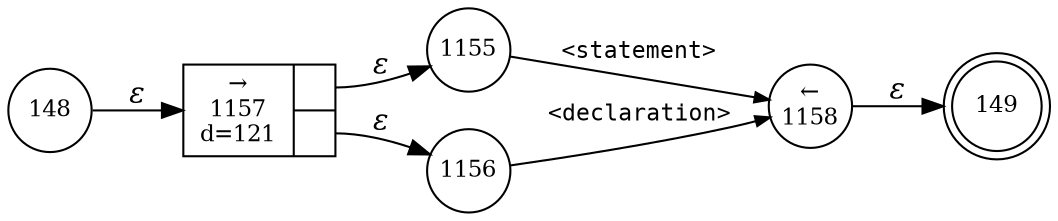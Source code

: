 digraph ATN {
rankdir=LR;
s149[fontsize=11, label="149", shape=doublecircle, fixedsize=true, width=.6];
s1155[fontsize=11,label="1155", shape=circle, fixedsize=true, width=.55, peripheries=1];
s148[fontsize=11,label="148", shape=circle, fixedsize=true, width=.55, peripheries=1];
s1156[fontsize=11,label="1156", shape=circle, fixedsize=true, width=.55, peripheries=1];
s1157[fontsize=11,label="{&rarr;\n1157\nd=121|{<p0>|<p1>}}", shape=record, fixedsize=false, peripheries=1];
s1158[fontsize=11,label="&larr;\n1158", shape=circle, fixedsize=true, width=.55, peripheries=1];
s148 -> s1157 [fontname="Times-Italic", label="&epsilon;"];
s1157:p0 -> s1155 [fontname="Times-Italic", label="&epsilon;"];
s1157:p1 -> s1156 [fontname="Times-Italic", label="&epsilon;"];
s1155 -> s1158 [fontsize=11, fontname="Courier", arrowsize=.7, label = "<statement>", arrowhead = normal];
s1156 -> s1158 [fontsize=11, fontname="Courier", arrowsize=.7, label = "<declaration>", arrowhead = normal];
s1158 -> s149 [fontname="Times-Italic", label="&epsilon;"];
}